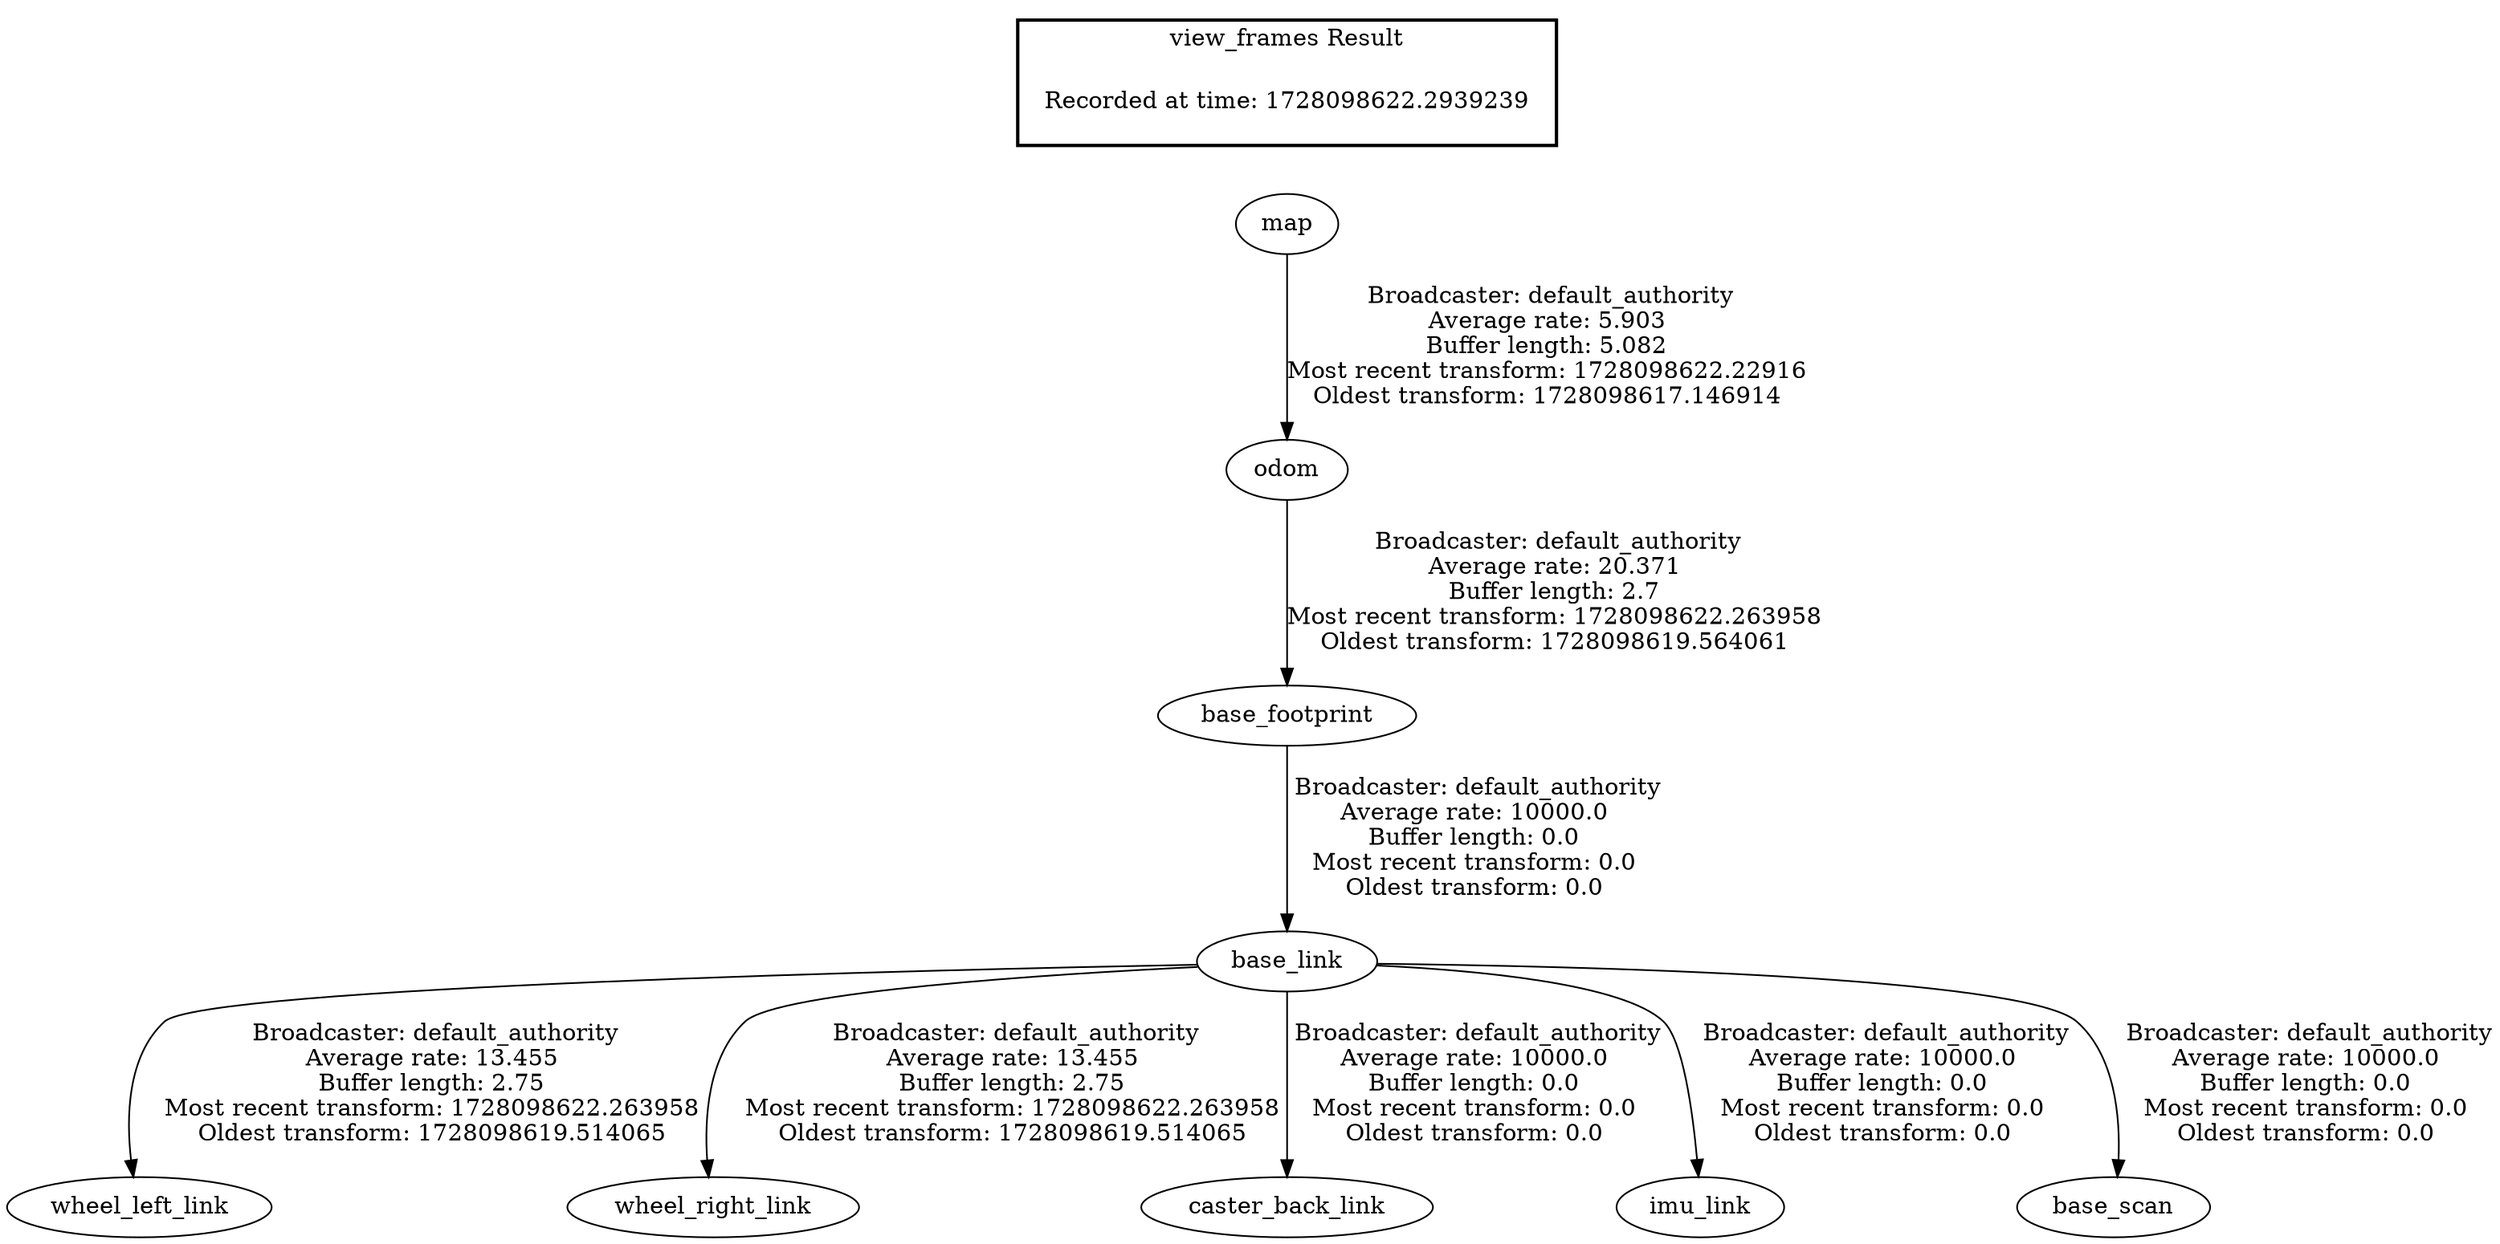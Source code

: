 digraph G {
"map" -> "odom"[label=" Broadcaster: default_authority\nAverage rate: 5.903\nBuffer length: 5.082\nMost recent transform: 1728098622.22916\nOldest transform: 1728098617.146914\n"];
"base_link" -> "wheel_left_link"[label=" Broadcaster: default_authority\nAverage rate: 13.455\nBuffer length: 2.75\nMost recent transform: 1728098622.263958\nOldest transform: 1728098619.514065\n"];
"base_footprint" -> "base_link"[label=" Broadcaster: default_authority\nAverage rate: 10000.0\nBuffer length: 0.0\nMost recent transform: 0.0\nOldest transform: 0.0\n"];
"base_link" -> "wheel_right_link"[label=" Broadcaster: default_authority\nAverage rate: 13.455\nBuffer length: 2.75\nMost recent transform: 1728098622.263958\nOldest transform: 1728098619.514065\n"];
"odom" -> "base_footprint"[label=" Broadcaster: default_authority\nAverage rate: 20.371\nBuffer length: 2.7\nMost recent transform: 1728098622.263958\nOldest transform: 1728098619.564061\n"];
"base_link" -> "caster_back_link"[label=" Broadcaster: default_authority\nAverage rate: 10000.0\nBuffer length: 0.0\nMost recent transform: 0.0\nOldest transform: 0.0\n"];
"base_link" -> "imu_link"[label=" Broadcaster: default_authority\nAverage rate: 10000.0\nBuffer length: 0.0\nMost recent transform: 0.0\nOldest transform: 0.0\n"];
"base_link" -> "base_scan"[label=" Broadcaster: default_authority\nAverage rate: 10000.0\nBuffer length: 0.0\nMost recent transform: 0.0\nOldest transform: 0.0\n"];
edge [style=invis];
 subgraph cluster_legend { style=bold; color=black; label ="view_frames Result";
"Recorded at time: 1728098622.2939239"[ shape=plaintext ] ;
}->"map";
}
